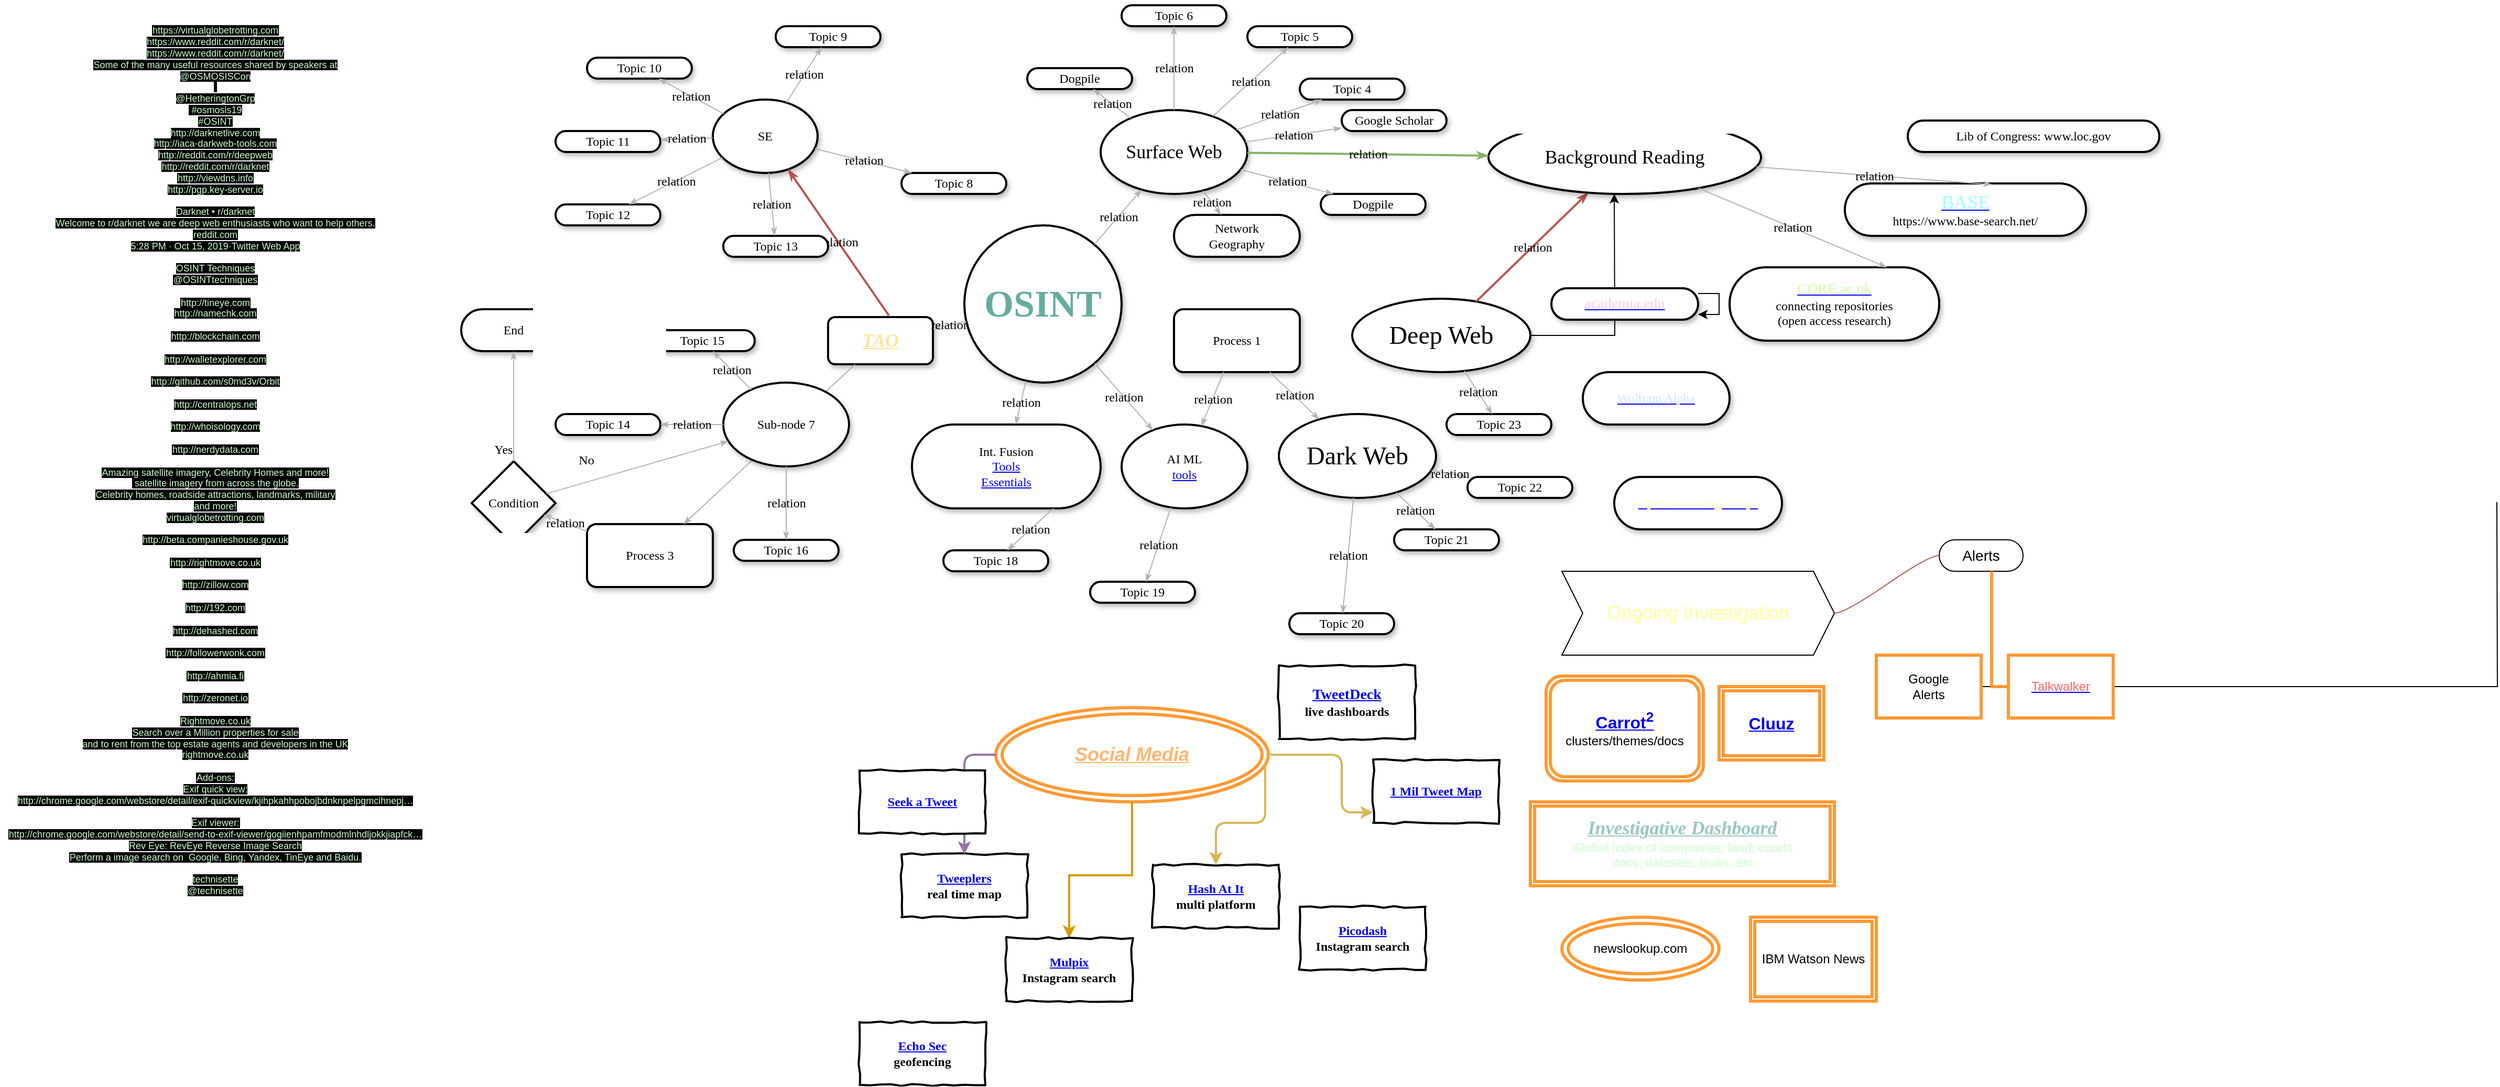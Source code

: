 <mxfile version="12.4.3" type="github" pages="1"><diagram name="Page-1" id="ad52d381-51e7-2e0d-a935-2d0ddd2fd229"><mxGraphModel dx="1915" dy="638" grid="1" gridSize="10" guides="1" tooltips="1" connect="1" arrows="1" fold="1" page="1" pageScale="1" pageWidth="1100" pageHeight="850" background="#ffffff" math="0" shadow="0"><root><mxCell id="0"/><mxCell id="1" parent="0"/><mxCell id="2c924340bb9dbf6c-1" value="&lt;span&gt;Topic 10&lt;/span&gt;" style="whiteSpace=wrap;html=1;rounded=1;shadow=1;comic=0;labelBackgroundColor=none;strokeWidth=2;fontFamily=Verdana;fontSize=12;align=center;arcSize=50;" parent="1" vertex="1"><mxGeometry x="140" y="70" width="100" height="20" as="geometry"/></mxCell><mxCell id="2c924340bb9dbf6c-2" value="SE" style="ellipse;whiteSpace=wrap;html=1;rounded=1;shadow=1;comic=0;labelBackgroundColor=none;strokeWidth=2;fontFamily=Verdana;fontSize=12;align=center;" parent="1" vertex="1"><mxGeometry x="260" y="110" width="100" height="70" as="geometry"/></mxCell><mxCell id="2c924340bb9dbf6c-3" value="&lt;font style=&quot;font-size: 18px&quot;&gt;Surface Web&lt;/font&gt;" style="ellipse;whiteSpace=wrap;html=1;rounded=1;shadow=1;comic=0;labelBackgroundColor=none;strokeWidth=2;fontFamily=Verdana;fontSize=12;align=center;" parent="1" vertex="1"><mxGeometry x="630" y="120" width="140" height="80" as="geometry"/></mxCell><mxCell id="2c924340bb9dbf6c-4" value="&lt;font color=&quot;#67AB9F&quot;&gt;&lt;b&gt;&lt;font style=&quot;font-size: 36px&quot;&gt;OSINT&lt;/font&gt;&lt;/b&gt;&lt;/font&gt;" style="ellipse;whiteSpace=wrap;html=1;rounded=1;shadow=1;comic=0;labelBackgroundColor=none;strokeWidth=2;fontFamily=Verdana;fontSize=12;align=center;" parent="1" vertex="1"><mxGeometry x="500" y="230" width="150" height="150" as="geometry"/></mxCell><mxCell id="2c924340bb9dbf6c-5" value="AI ML&lt;br&gt;&lt;a href=&quot;https://www.goodfirms.co/blog/best-free-open-source-Artificial-Intelligence-software&quot;&gt;tools&lt;/a&gt;" style="ellipse;whiteSpace=wrap;html=1;rounded=1;shadow=1;comic=0;labelBackgroundColor=none;strokeWidth=2;fontFamily=Verdana;fontSize=12;align=center;" parent="1" vertex="1"><mxGeometry x="650" y="420" width="120" height="80" as="geometry"/></mxCell><mxCell id="2c924340bb9dbf6c-6" value="&lt;font style=&quot;font-size: 24px&quot;&gt;Dark Web&lt;/font&gt;" style="ellipse;whiteSpace=wrap;html=1;rounded=1;shadow=1;comic=0;labelBackgroundColor=none;strokeWidth=2;fontFamily=Verdana;fontSize=12;align=center;" parent="1" vertex="1"><mxGeometry x="800" y="410" width="150" height="80" as="geometry"/></mxCell><mxCell id="2c924340bb9dbf6c-8" value="&lt;span&gt;Topic 11&lt;/span&gt;" style="whiteSpace=wrap;html=1;rounded=1;shadow=1;comic=0;labelBackgroundColor=none;strokeWidth=2;fontFamily=Verdana;fontSize=12;align=center;arcSize=50;" parent="1" vertex="1"><mxGeometry x="110" y="140" width="100" height="20" as="geometry"/></mxCell><mxCell id="2c924340bb9dbf6c-9" value="&lt;span&gt;Topic 12&lt;/span&gt;" style="whiteSpace=wrap;html=1;rounded=1;shadow=1;comic=0;labelBackgroundColor=none;strokeWidth=2;fontFamily=Verdana;fontSize=12;align=center;arcSize=50;" parent="1" vertex="1"><mxGeometry x="110" y="210" width="100" height="20" as="geometry"/></mxCell><mxCell id="2c924340bb9dbf6c-10" value="&lt;span&gt;Topic 9&lt;/span&gt;" style="whiteSpace=wrap;html=1;rounded=1;shadow=1;comic=0;labelBackgroundColor=none;strokeWidth=2;fontFamily=Verdana;fontSize=12;align=center;arcSize=50;" parent="1" vertex="1"><mxGeometry x="320" y="40" width="100" height="20" as="geometry"/></mxCell><mxCell id="2c924340bb9dbf6c-11" value="Dogpile" style="whiteSpace=wrap;html=1;rounded=1;shadow=1;comic=0;labelBackgroundColor=none;strokeWidth=2;fontFamily=Verdana;fontSize=12;align=center;arcSize=50;" parent="1" vertex="1"><mxGeometry x="560" y="80" width="100" height="20" as="geometry"/></mxCell><mxCell id="2c924340bb9dbf6c-12" value="&lt;span&gt;Topic 21&lt;/span&gt;" style="whiteSpace=wrap;html=1;rounded=1;shadow=1;comic=0;labelBackgroundColor=none;strokeWidth=2;fontFamily=Verdana;fontSize=12;align=center;arcSize=50;" parent="1" vertex="1"><mxGeometry x="910" y="520" width="100" height="20" as="geometry"/></mxCell><mxCell id="2c924340bb9dbf6c-13" value="&lt;span&gt;Topic 22&lt;/span&gt;" style="whiteSpace=wrap;html=1;rounded=1;shadow=1;comic=0;labelBackgroundColor=none;strokeWidth=2;fontFamily=Verdana;fontSize=12;align=center;arcSize=50;" parent="1" vertex="1"><mxGeometry x="980" y="470" width="100" height="20" as="geometry"/></mxCell><mxCell id="2c924340bb9dbf6c-14" value="&lt;span&gt;Topic 6&lt;/span&gt;" style="whiteSpace=wrap;html=1;rounded=1;shadow=1;comic=0;labelBackgroundColor=none;strokeWidth=2;fontFamily=Verdana;fontSize=12;align=center;arcSize=50;" parent="1" vertex="1"><mxGeometry x="650" y="20" width="100" height="20" as="geometry"/></mxCell><mxCell id="2c924340bb9dbf6c-15" value="&lt;span&gt;Topic 5&lt;/span&gt;" style="whiteSpace=wrap;html=1;rounded=1;shadow=1;comic=0;labelBackgroundColor=none;strokeWidth=2;fontFamily=Verdana;fontSize=12;align=center;arcSize=50;" parent="1" vertex="1"><mxGeometry x="770" y="40" width="100" height="20" as="geometry"/></mxCell><mxCell id="2c924340bb9dbf6c-16" value="&lt;span&gt;Topic 4&lt;/span&gt;" style="whiteSpace=wrap;html=1;rounded=1;shadow=1;comic=0;labelBackgroundColor=none;strokeWidth=2;fontFamily=Verdana;fontSize=12;align=center;arcSize=50;" parent="1" vertex="1"><mxGeometry x="820" y="90" width="100" height="20" as="geometry"/></mxCell><mxCell id="2c924340bb9dbf6c-17" value="Google Scholar" style="whiteSpace=wrap;html=1;rounded=1;shadow=1;comic=0;labelBackgroundColor=none;strokeWidth=2;fontFamily=Verdana;fontSize=12;align=center;arcSize=50;" parent="1" vertex="1"><mxGeometry x="860" y="120" width="100" height="20" as="geometry"/></mxCell><mxCell id="2c924340bb9dbf6c-18" value="Dogpile" style="whiteSpace=wrap;html=1;rounded=1;shadow=1;comic=0;labelBackgroundColor=none;strokeWidth=2;fontFamily=Verdana;fontSize=12;align=center;arcSize=50;" parent="1" vertex="1"><mxGeometry x="840" y="200" width="100" height="20" as="geometry"/></mxCell><mxCell id="2c924340bb9dbf6c-19" value="Network &lt;br&gt;Geography" style="whiteSpace=wrap;html=1;rounded=1;shadow=1;comic=0;labelBackgroundColor=none;strokeWidth=2;fontFamily=Verdana;fontSize=12;align=center;arcSize=50;" parent="1" vertex="1"><mxGeometry x="700" y="220" width="120" height="40" as="geometry"/></mxCell><mxCell id="2c924340bb9dbf6c-22" value="&lt;span&gt;Topic 20&lt;/span&gt;" style="whiteSpace=wrap;html=1;rounded=1;shadow=1;comic=0;labelBackgroundColor=none;strokeWidth=2;fontFamily=Verdana;fontSize=12;align=center;arcSize=50;" parent="1" vertex="1"><mxGeometry x="810" y="600" width="100" height="20" as="geometry"/></mxCell><mxCell id="2c924340bb9dbf6c-23" value="End" style="whiteSpace=wrap;html=1;rounded=1;shadow=1;comic=0;labelBackgroundColor=none;strokeWidth=2;fontFamily=Verdana;fontSize=12;align=center;arcSize=50;" parent="1" vertex="1"><mxGeometry x="20" y="310" width="100" height="40" as="geometry"/></mxCell><mxCell id="2c924340bb9dbf6c-24" value="Condition" style="rhombus;whiteSpace=wrap;html=1;rounded=0;shadow=1;comic=0;labelBackgroundColor=none;strokeWidth=2;fontFamily=Verdana;fontSize=12;align=center;" parent="1" vertex="1"><mxGeometry x="30" y="455" width="80" height="80" as="geometry"/></mxCell><mxCell id="2c924340bb9dbf6c-25" value="&lt;span&gt;Process 3&lt;/span&gt;" style="rounded=1;whiteSpace=wrap;html=1;shadow=1;comic=0;labelBackgroundColor=none;strokeWidth=2;fontFamily=Verdana;fontSize=12;align=center;" parent="1" vertex="1"><mxGeometry x="140" y="515" width="120" height="60" as="geometry"/></mxCell><mxCell id="2c924340bb9dbf6c-26" value="&lt;font color=&quot;#FFE599&quot;&gt;&lt;u&gt;&lt;i&gt;&lt;b&gt;&lt;font style=&quot;font-size: 18px&quot;&gt;TAO&lt;/font&gt;&lt;/b&gt;&lt;/i&gt;&lt;/u&gt;&lt;/font&gt;" style="rounded=1;whiteSpace=wrap;html=1;shadow=1;comic=0;labelBackgroundColor=none;strokeWidth=2;fontFamily=Verdana;fontSize=12;align=center;" parent="1" vertex="1"><mxGeometry x="370" y="317.5" width="100" height="45" as="geometry"/></mxCell><mxCell id="2c924340bb9dbf6c-27" value="relation" style="edgeStyle=none;rounded=1;html=1;labelBackgroundColor=none;startArrow=none;startFill=0;startSize=5;endArrow=classicThin;endFill=1;endSize=5;jettySize=auto;orthogonalLoop=1;strokeColor=#B3B3B3;strokeWidth=1;fontFamily=Verdana;fontSize=12" parent="1" source="2c924340bb9dbf6c-2" target="2c924340bb9dbf6c-10" edge="1"><mxGeometry relative="1" as="geometry"/></mxCell><mxCell id="2c924340bb9dbf6c-28" value="relation" style="edgeStyle=none;rounded=1;html=1;labelBackgroundColor=none;startArrow=none;startFill=0;startSize=5;endArrow=classicThin;endFill=1;endSize=5;jettySize=auto;orthogonalLoop=1;strokeColor=#B3B3B3;strokeWidth=1;fontFamily=Verdana;fontSize=12" parent="1" source="2c924340bb9dbf6c-2" target="2c924340bb9dbf6c-1" edge="1"><mxGeometry relative="1" as="geometry"/></mxCell><mxCell id="2c924340bb9dbf6c-29" value="relation" style="edgeStyle=none;rounded=1;html=1;labelBackgroundColor=none;startArrow=none;startFill=0;startSize=5;endArrow=classicThin;endFill=1;endSize=5;jettySize=auto;orthogonalLoop=1;strokeColor=#B3B3B3;strokeWidth=1;fontFamily=Verdana;fontSize=12" parent="1" source="2c924340bb9dbf6c-2" target="2c924340bb9dbf6c-8" edge="1"><mxGeometry relative="1" as="geometry"/></mxCell><mxCell id="2c924340bb9dbf6c-30" value="relation" style="edgeStyle=none;rounded=1;html=1;labelBackgroundColor=none;startArrow=none;startFill=0;startSize=5;endArrow=classicThin;endFill=1;endSize=5;jettySize=auto;orthogonalLoop=1;strokeColor=#B3B3B3;strokeWidth=1;fontFamily=Verdana;fontSize=12" parent="1" source="2c924340bb9dbf6c-2" target="2c924340bb9dbf6c-9" edge="1"><mxGeometry relative="1" as="geometry"/></mxCell><mxCell id="2c924340bb9dbf6c-31" value="relation" style="edgeStyle=none;rounded=1;html=1;labelBackgroundColor=none;startArrow=none;startFill=0;startSize=5;endArrow=classicThin;endFill=1;endSize=5;jettySize=auto;orthogonalLoop=1;strokeColor=#b85450;strokeWidth=2;fontFamily=Verdana;fontSize=12;exitX=0.58;exitY=-0.033;exitDx=0;exitDy=0;exitPerimeter=0;fillColor=#f8cecc;" parent="1" source="2c924340bb9dbf6c-26" target="2c924340bb9dbf6c-2" edge="1"><mxGeometry relative="1" as="geometry"/></mxCell><mxCell id="2c924340bb9dbf6c-32" value="relation" style="edgeStyle=none;rounded=1;html=1;labelBackgroundColor=none;startArrow=none;startFill=0;startSize=5;endArrow=classicThin;endFill=1;endSize=5;jettySize=auto;orthogonalLoop=1;strokeColor=#B3B3B3;strokeWidth=1;fontFamily=Verdana;fontSize=12" parent="1" source="2c924340bb9dbf6c-4" target="2c924340bb9dbf6c-3" edge="1"><mxGeometry relative="1" as="geometry"/></mxCell><mxCell id="2c924340bb9dbf6c-33" value="relation" style="edgeStyle=none;rounded=1;html=1;labelBackgroundColor=none;startArrow=none;startFill=0;startSize=5;endArrow=classicThin;endFill=1;endSize=5;jettySize=auto;orthogonalLoop=1;strokeColor=#B3B3B3;strokeWidth=1;fontFamily=Verdana;fontSize=12" parent="1" source="2c924340bb9dbf6c-4" target="2c924340bb9dbf6c-5" edge="1"><mxGeometry relative="1" as="geometry"/></mxCell><mxCell id="2c924340bb9dbf6c-37" value="relation" style="edgeStyle=none;rounded=1;html=1;labelBackgroundColor=none;startArrow=none;startFill=0;startSize=5;endArrow=classicThin;endFill=1;endSize=5;jettySize=auto;orthogonalLoop=1;strokeColor=#B3B3B3;strokeWidth=1;fontFamily=Verdana;fontSize=12" parent="1" source="2c924340bb9dbf6c-6" target="2c924340bb9dbf6c-13" edge="1"><mxGeometry relative="1" as="geometry"/></mxCell><mxCell id="2c924340bb9dbf6c-38" value="relation" style="edgeStyle=none;rounded=1;html=1;labelBackgroundColor=none;startArrow=none;startFill=0;startSize=5;endArrow=classicThin;endFill=1;endSize=5;jettySize=auto;orthogonalLoop=1;strokeColor=#B3B3B3;strokeWidth=1;fontFamily=Verdana;fontSize=12" parent="1" source="2c924340bb9dbf6c-6" target="2c924340bb9dbf6c-12" edge="1"><mxGeometry relative="1" as="geometry"/></mxCell><mxCell id="2c924340bb9dbf6c-39" value="relation" style="edgeStyle=none;rounded=1;html=1;labelBackgroundColor=none;startArrow=none;startFill=0;startSize=5;endArrow=classicThin;endFill=1;endSize=5;jettySize=auto;orthogonalLoop=1;strokeColor=#B3B3B3;strokeWidth=1;fontFamily=Verdana;fontSize=12" parent="1" source="2c924340bb9dbf6c-6" target="2c924340bb9dbf6c-22" edge="1"><mxGeometry relative="1" as="geometry"/></mxCell><mxCell id="2c924340bb9dbf6c-40" value="relation" style="edgeStyle=none;rounded=1;html=1;labelBackgroundColor=none;startArrow=none;startFill=0;startSize=5;endArrow=classicThin;endFill=1;endSize=5;jettySize=auto;orthogonalLoop=1;strokeColor=#B3B3B3;strokeWidth=1;fontFamily=Verdana;fontSize=12" parent="1" source="2c924340bb9dbf6c-3" target="2c924340bb9dbf6c-19" edge="1"><mxGeometry relative="1" as="geometry"/></mxCell><mxCell id="2c924340bb9dbf6c-41" value="relation" style="edgeStyle=none;rounded=1;html=1;labelBackgroundColor=none;startArrow=none;startFill=0;startSize=5;endArrow=classicThin;endFill=1;endSize=5;jettySize=auto;orthogonalLoop=1;strokeColor=#B3B3B3;strokeWidth=1;fontFamily=Verdana;fontSize=12" parent="1" source="2c924340bb9dbf6c-3" target="2c924340bb9dbf6c-18" edge="1"><mxGeometry relative="1" as="geometry"/></mxCell><mxCell id="2c924340bb9dbf6c-42" value="relation" style="edgeStyle=none;rounded=1;html=1;labelBackgroundColor=none;startArrow=none;startFill=0;startSize=5;endArrow=classicThin;endFill=1;endSize=5;jettySize=auto;orthogonalLoop=1;strokeColor=#B3B3B3;strokeWidth=1;fontFamily=Verdana;fontSize=12" parent="1" source="2c924340bb9dbf6c-3" target="2c924340bb9dbf6c-17" edge="1"><mxGeometry relative="1" as="geometry"/></mxCell><mxCell id="2c924340bb9dbf6c-43" value="relation" style="edgeStyle=none;rounded=1;html=1;labelBackgroundColor=none;startArrow=none;startFill=0;startSize=5;endArrow=classicThin;endFill=1;endSize=5;jettySize=auto;orthogonalLoop=1;strokeColor=#B3B3B3;strokeWidth=1;fontFamily=Verdana;fontSize=12" parent="1" source="2c924340bb9dbf6c-3" target="2c924340bb9dbf6c-16" edge="1"><mxGeometry relative="1" as="geometry"/></mxCell><mxCell id="2c924340bb9dbf6c-44" value="relation" style="edgeStyle=none;rounded=1;html=1;labelBackgroundColor=none;startArrow=none;startFill=0;startSize=5;endArrow=classicThin;endFill=1;endSize=5;jettySize=auto;orthogonalLoop=1;strokeColor=#B3B3B3;strokeWidth=1;fontFamily=Verdana;fontSize=12" parent="1" source="2c924340bb9dbf6c-3" target="2c924340bb9dbf6c-15" edge="1"><mxGeometry relative="1" as="geometry"/></mxCell><mxCell id="2c924340bb9dbf6c-45" value="relation" style="edgeStyle=none;rounded=1;html=1;labelBackgroundColor=none;startArrow=none;startFill=0;startSize=5;endArrow=classicThin;endFill=1;endSize=5;jettySize=auto;orthogonalLoop=1;strokeColor=#B3B3B3;strokeWidth=1;fontFamily=Verdana;fontSize=12" parent="1" source="2c924340bb9dbf6c-3" target="2c924340bb9dbf6c-14" edge="1"><mxGeometry relative="1" as="geometry"/></mxCell><mxCell id="2c924340bb9dbf6c-46" value="relation" style="edgeStyle=none;rounded=1;html=1;labelBackgroundColor=none;startArrow=none;startFill=0;startSize=5;endArrow=classicThin;endFill=1;endSize=5;jettySize=auto;orthogonalLoop=1;strokeColor=#B3B3B3;strokeWidth=1;fontFamily=Verdana;fontSize=12" parent="1" source="2c924340bb9dbf6c-3" target="2c924340bb9dbf6c-11" edge="1"><mxGeometry relative="1" as="geometry"/></mxCell><mxCell id="2c924340bb9dbf6c-47" value="relation" style="edgeStyle=none;rounded=1;html=1;labelBackgroundColor=none;startArrow=none;startFill=0;startSize=5;endArrow=classicThin;endFill=1;endSize=5;jettySize=auto;orthogonalLoop=1;strokeColor=#B3B3B3;strokeWidth=1;fontFamily=Verdana;fontSize=12" parent="1" source="2c924340bb9dbf6c-4" target="2c924340bb9dbf6c-26" edge="1"><mxGeometry relative="1" as="geometry"/></mxCell><mxCell id="2c924340bb9dbf6c-48" value="relation" style="edgeStyle=none;rounded=1;html=1;labelBackgroundColor=none;startArrow=none;startFill=0;startSize=5;endArrow=classicThin;endFill=1;endSize=5;jettySize=auto;orthogonalLoop=1;strokeColor=#B3B3B3;strokeWidth=1;fontFamily=Verdana;fontSize=12" parent="1" source="2c924340bb9dbf6c-26" target="2c924340bb9dbf6c-25" edge="1"><mxGeometry relative="1" as="geometry"/></mxCell><mxCell id="2c924340bb9dbf6c-49" value="relation" style="edgeStyle=none;rounded=1;html=1;labelBackgroundColor=none;startArrow=none;startFill=0;startSize=5;endArrow=classicThin;endFill=1;endSize=5;jettySize=auto;orthogonalLoop=1;strokeColor=#B3B3B3;strokeWidth=1;fontFamily=Verdana;fontSize=12" parent="1" source="2c924340bb9dbf6c-25" target="2c924340bb9dbf6c-24" edge="1"><mxGeometry relative="1" as="geometry"/></mxCell><mxCell id="2c924340bb9dbf6c-50" value="Yes" style="edgeStyle=none;rounded=1;html=1;labelBackgroundColor=none;startArrow=none;startFill=0;startSize=5;endArrow=classicThin;endFill=1;endSize=5;jettySize=auto;orthogonalLoop=1;strokeColor=#B3B3B3;strokeWidth=1;fontFamily=Verdana;fontSize=12" parent="1" source="2c924340bb9dbf6c-24" target="2c924340bb9dbf6c-23" edge="1"><mxGeometry x="-0.793" y="10" relative="1" as="geometry"><mxPoint as="offset"/></mxGeometry></mxCell><mxCell id="2c924340bb9dbf6c-51" value="Process 1" style="rounded=1;whiteSpace=wrap;html=1;shadow=1;comic=0;labelBackgroundColor=none;strokeWidth=2;fontFamily=Verdana;fontSize=12;align=center;" parent="1" vertex="1"><mxGeometry x="700" y="310" width="120" height="60" as="geometry"/></mxCell><mxCell id="ApSrH3iOMm_muDC8mJHc-10" value="" style="edgeStyle=orthogonalEdgeStyle;rounded=0;orthogonalLoop=1;jettySize=auto;html=1;" parent="1" source="2c924340bb9dbf6c-52" edge="1"><mxGeometry relative="1" as="geometry"><mxPoint x="1120" y="200" as="targetPoint"/></mxGeometry></mxCell><mxCell id="2c924340bb9dbf6c-52" value="&lt;font style=&quot;font-size: 24px&quot;&gt;Deep Web&lt;/font&gt;" style="ellipse;whiteSpace=wrap;html=1;rounded=1;shadow=1;comic=0;labelBackgroundColor=none;strokeWidth=2;fontFamily=Verdana;fontSize=12;align=center;" parent="1" vertex="1"><mxGeometry x="870" y="300" width="170" height="70" as="geometry"/></mxCell><mxCell id="2c924340bb9dbf6c-53" value="&lt;font style=&quot;font-size: 14px&quot;&gt;&lt;a href=&quot;https://www.academia.edu/&quot;&gt;&lt;font color=&quot;#FFCCE6&quot;&gt;academia.edu&lt;/font&gt;&lt;/a&gt;&lt;/font&gt;" style="whiteSpace=wrap;html=1;rounded=1;shadow=1;comic=0;labelBackgroundColor=none;strokeWidth=2;fontFamily=Verdana;fontSize=12;align=center;arcSize=50;" parent="1" vertex="1"><mxGeometry x="1060" y="290" width="140" height="30" as="geometry"/></mxCell><mxCell id="2c924340bb9dbf6c-54" value="&lt;span&gt;Topic 23&lt;/span&gt;" style="whiteSpace=wrap;html=1;rounded=1;shadow=1;comic=0;labelBackgroundColor=none;strokeWidth=2;fontFamily=Verdana;fontSize=12;align=center;arcSize=50;" parent="1" vertex="1"><mxGeometry x="960" y="410" width="100" height="20" as="geometry"/></mxCell><mxCell id="2c924340bb9dbf6c-55" value="&lt;span&gt;Topic 8&lt;/span&gt;" style="whiteSpace=wrap;html=1;rounded=1;shadow=1;comic=0;labelBackgroundColor=none;strokeWidth=2;fontFamily=Verdana;fontSize=12;align=center;arcSize=50;" parent="1" vertex="1"><mxGeometry x="440" y="180" width="100" height="20" as="geometry"/></mxCell><mxCell id="2c924340bb9dbf6c-56" value="&lt;span&gt;Topic 13&lt;/span&gt;" style="whiteSpace=wrap;html=1;rounded=1;shadow=1;comic=0;labelBackgroundColor=none;strokeWidth=2;fontFamily=Verdana;fontSize=12;align=center;arcSize=50;" parent="1" vertex="1"><mxGeometry x="270" y="240" width="100" height="20" as="geometry"/></mxCell><mxCell id="2c924340bb9dbf6c-58" value="&lt;span&gt;Topic 19&lt;/span&gt;" style="whiteSpace=wrap;html=1;rounded=1;shadow=1;comic=0;labelBackgroundColor=none;strokeWidth=2;fontFamily=Verdana;fontSize=12;align=center;arcSize=50;" parent="1" vertex="1"><mxGeometry x="620" y="570" width="100" height="20" as="geometry"/></mxCell><mxCell id="2c924340bb9dbf6c-59" value="&lt;span&gt;Topic 18&lt;/span&gt;" style="whiteSpace=wrap;html=1;rounded=1;shadow=1;comic=0;labelBackgroundColor=none;strokeWidth=2;fontFamily=Verdana;fontSize=12;align=center;arcSize=50;" parent="1" vertex="1"><mxGeometry x="480" y="540" width="100" height="20" as="geometry"/></mxCell><mxCell id="2c924340bb9dbf6c-60" value="Int. Fusion&lt;br&gt;&lt;div&gt;&lt;a href=&quot;https://www.intelligencefusion.co.uk/blog/the-best-open-source-intelligence-osint-tools-and-techniques&quot;&gt;Tools&lt;/a&gt;&lt;/div&gt;&lt;div&gt;&lt;a href=&quot;https://www.fusionforensics.com/open-source-intelligence-essentials&quot;&gt;Essentials&lt;/a&gt;&lt;br&gt;&lt;/div&gt;" style="whiteSpace=wrap;html=1;rounded=1;shadow=1;comic=0;labelBackgroundColor=none;strokeWidth=2;fontFamily=Verdana;fontSize=12;align=center;arcSize=50;" parent="1" vertex="1"><mxGeometry x="450" y="420" width="180" height="80" as="geometry"/></mxCell><mxCell id="2c924340bb9dbf6c-61" value="relation" style="edgeStyle=none;rounded=1;html=1;labelBackgroundColor=none;startArrow=none;startFill=0;startSize=5;endArrow=classicThin;endFill=1;endSize=5;jettySize=auto;orthogonalLoop=1;strokeColor=#B3B3B3;strokeWidth=1;fontFamily=Verdana;fontSize=12" parent="1" source="2c924340bb9dbf6c-2" target="2c924340bb9dbf6c-55" edge="1"><mxGeometry relative="1" as="geometry"/></mxCell><mxCell id="2c924340bb9dbf6c-62" value="relation" style="edgeStyle=none;rounded=1;html=1;labelBackgroundColor=none;startArrow=none;startFill=0;startSize=5;endArrow=classicThin;endFill=1;endSize=5;jettySize=auto;orthogonalLoop=1;strokeColor=#B3B3B3;strokeWidth=1;fontFamily=Verdana;fontSize=12" parent="1" source="2c924340bb9dbf6c-2" target="2c924340bb9dbf6c-56" edge="1"><mxGeometry relative="1" as="geometry"/></mxCell><mxCell id="2c924340bb9dbf6c-63" value="relation" style="edgeStyle=none;rounded=1;html=1;labelBackgroundColor=none;startArrow=none;startFill=0;startSize=5;endArrow=classicThin;endFill=1;endSize=5;jettySize=auto;orthogonalLoop=1;strokeColor=#b85450;strokeWidth=2;fontFamily=Verdana;fontSize=12;fillColor=#f8cecc;" parent="1" source="2c924340bb9dbf6c-52" target="ApSrH3iOMm_muDC8mJHc-12" edge="1"><mxGeometry relative="1" as="geometry"/></mxCell><mxCell id="2c924340bb9dbf6c-64" value="relation" style="edgeStyle=none;rounded=1;html=1;labelBackgroundColor=none;startArrow=none;startFill=0;startSize=5;endArrow=classicThin;endFill=1;endSize=5;jettySize=auto;orthogonalLoop=1;strokeColor=#B3B3B3;strokeWidth=1;fontFamily=Verdana;fontSize=12" parent="1" source="2c924340bb9dbf6c-52" target="2c924340bb9dbf6c-54" edge="1"><mxGeometry relative="1" as="geometry"/></mxCell><mxCell id="2c924340bb9dbf6c-65" value="relation" style="edgeStyle=none;rounded=1;html=1;labelBackgroundColor=none;startArrow=none;startFill=0;startSize=5;endArrow=classicThin;endFill=1;endSize=5;jettySize=auto;orthogonalLoop=1;strokeColor=#B3B3B3;strokeWidth=1;fontFamily=Verdana;fontSize=12;" parent="1" source="2c924340bb9dbf6c-51" target="2c924340bb9dbf6c-6" edge="1"><mxGeometry relative="1" as="geometry"><mxPoint x="850" y="400" as="targetPoint"/></mxGeometry></mxCell><mxCell id="2c924340bb9dbf6c-66" value="relation" style="edgeStyle=none;rounded=1;html=1;labelBackgroundColor=none;startArrow=none;startFill=0;startSize=5;endArrow=classicThin;endFill=1;endSize=5;jettySize=auto;orthogonalLoop=1;strokeColor=#B3B3B3;strokeWidth=1;fontFamily=Verdana;fontSize=12" parent="1" source="2c924340bb9dbf6c-51" target="2c924340bb9dbf6c-5" edge="1"><mxGeometry relative="1" as="geometry"/></mxCell><mxCell id="2c924340bb9dbf6c-67" value="&lt;span&gt;Sub-node 7&lt;/span&gt;" style="ellipse;whiteSpace=wrap;html=1;rounded=1;shadow=1;comic=0;labelBackgroundColor=none;strokeWidth=2;fontFamily=Verdana;fontSize=12;align=center;" parent="1" vertex="1"><mxGeometry x="270" y="380" width="120" height="80" as="geometry"/></mxCell><mxCell id="2c924340bb9dbf6c-68" value="&lt;span&gt;Topic 16&lt;/span&gt;" style="whiteSpace=wrap;html=1;rounded=1;shadow=1;comic=0;labelBackgroundColor=none;strokeWidth=2;fontFamily=Verdana;fontSize=12;align=center;arcSize=50;" parent="1" vertex="1"><mxGeometry x="280" y="530" width="100" height="20" as="geometry"/></mxCell><mxCell id="2c924340bb9dbf6c-69" value="&lt;span&gt;Topic 15&lt;/span&gt;" style="whiteSpace=wrap;html=1;rounded=1;shadow=1;comic=0;labelBackgroundColor=none;strokeWidth=2;fontFamily=Verdana;fontSize=12;align=center;arcSize=50;" parent="1" vertex="1"><mxGeometry x="200" y="330" width="100" height="20" as="geometry"/></mxCell><mxCell id="2c924340bb9dbf6c-70" value="&lt;span&gt;Topic 14&lt;/span&gt;" style="whiteSpace=wrap;html=1;rounded=1;shadow=1;comic=0;labelBackgroundColor=none;strokeWidth=2;fontFamily=Verdana;fontSize=12;align=center;arcSize=50;" parent="1" vertex="1"><mxGeometry x="110" y="410" width="100" height="20" as="geometry"/></mxCell><mxCell id="2c924340bb9dbf6c-72" value="relation" style="edgeStyle=none;rounded=1;html=1;labelBackgroundColor=none;startArrow=none;startFill=0;startSize=5;endArrow=classicThin;endFill=1;endSize=5;jettySize=auto;orthogonalLoop=1;strokeColor=#B3B3B3;strokeWidth=1;fontFamily=Verdana;fontSize=12" parent="1" source="2c924340bb9dbf6c-67" target="2c924340bb9dbf6c-70" edge="1"><mxGeometry relative="1" as="geometry"/></mxCell><mxCell id="2c924340bb9dbf6c-73" value="relation" style="edgeStyle=none;rounded=1;html=1;labelBackgroundColor=none;startArrow=none;startFill=0;startSize=5;endArrow=classicThin;endFill=1;endSize=5;jettySize=auto;orthogonalLoop=1;strokeColor=#B3B3B3;strokeWidth=1;fontFamily=Verdana;fontSize=12" parent="1" source="2c924340bb9dbf6c-67" target="2c924340bb9dbf6c-69" edge="1"><mxGeometry relative="1" as="geometry"/></mxCell><mxCell id="2c924340bb9dbf6c-74" value="relation" style="edgeStyle=none;rounded=1;html=1;labelBackgroundColor=none;startArrow=none;startFill=0;startSize=5;endArrow=classicThin;endFill=1;endSize=5;jettySize=auto;orthogonalLoop=1;strokeColor=#B3B3B3;strokeWidth=1;fontFamily=Verdana;fontSize=12" parent="1" source="2c924340bb9dbf6c-67" target="2c924340bb9dbf6c-68" edge="1"><mxGeometry relative="1" as="geometry"/></mxCell><mxCell id="2c924340bb9dbf6c-75" value="No" style="edgeStyle=none;rounded=1;html=1;labelBackgroundColor=none;startArrow=none;startFill=0;startSize=5;endArrow=classicThin;endFill=1;endSize=5;jettySize=auto;orthogonalLoop=1;strokeColor=#B3B3B3;strokeWidth=1;fontFamily=Verdana;fontSize=12" parent="1" source="2c924340bb9dbf6c-24" target="2c924340bb9dbf6c-67" edge="1"><mxGeometry x="-0.504" y="20" relative="1" as="geometry"><mxPoint as="offset"/></mxGeometry></mxCell><mxCell id="2c924340bb9dbf6c-76" value="relation" style="edgeStyle=none;rounded=1;html=1;labelBackgroundColor=none;startArrow=none;startFill=0;startSize=5;endArrow=classicThin;endFill=1;endSize=5;jettySize=auto;orthogonalLoop=1;strokeColor=#B3B3B3;strokeWidth=1;fontFamily=Verdana;fontSize=12" parent="1" source="2c924340bb9dbf6c-4" target="2c924340bb9dbf6c-60" edge="1"><mxGeometry relative="1" as="geometry"/></mxCell><mxCell id="2c924340bb9dbf6c-77" value="relation" style="edgeStyle=none;rounded=1;html=1;labelBackgroundColor=none;startArrow=none;startFill=0;startSize=5;endArrow=classicThin;endFill=1;endSize=5;jettySize=auto;orthogonalLoop=1;strokeColor=#B3B3B3;strokeWidth=1;fontFamily=Verdana;fontSize=12" parent="1" source="2c924340bb9dbf6c-5" target="2c924340bb9dbf6c-58" edge="1"><mxGeometry relative="1" as="geometry"/></mxCell><mxCell id="2c924340bb9dbf6c-78" value="relation" style="edgeStyle=none;rounded=1;html=1;labelBackgroundColor=none;startArrow=none;startFill=0;startSize=5;endArrow=classicThin;endFill=1;endSize=5;jettySize=auto;orthogonalLoop=1;strokeColor=#B3B3B3;strokeWidth=1;fontFamily=Verdana;fontSize=12;exitX=0.75;exitY=1;exitDx=0;exitDy=0;" parent="1" source="2c924340bb9dbf6c-60" target="2c924340bb9dbf6c-59" edge="1"><mxGeometry relative="1" as="geometry"/></mxCell><mxCell id="ApSrH3iOMm_muDC8mJHc-4" value="&lt;div&gt;&lt;font style=&quot;font-size: 14px&quot;&gt;&lt;a href=&quot;https://CORE.ac.uk/&quot;&gt;&lt;font color=&quot;#CCFF99&quot;&gt;CORE.ac.uk&lt;/font&gt;&lt;/a&gt;&lt;/font&gt;&lt;br&gt;connecting repositories&lt;br&gt;(open access research)&lt;br&gt;&lt;/div&gt;" style="whiteSpace=wrap;html=1;rounded=1;shadow=1;comic=0;labelBackgroundColor=none;strokeWidth=2;fontFamily=Verdana;fontSize=12;align=center;arcSize=50;" parent="1" vertex="1"><mxGeometry x="1230" y="270" width="200" height="70" as="geometry"/></mxCell><mxCell id="ApSrH3iOMm_muDC8mJHc-5" value="Lib of Congress: www.loc.gov" style="whiteSpace=wrap;html=1;rounded=1;shadow=1;comic=0;labelBackgroundColor=none;strokeWidth=2;fontFamily=Verdana;fontSize=12;align=center;arcSize=50;" parent="1" vertex="1"><mxGeometry x="1400" y="130" width="240" height="30" as="geometry"/></mxCell><mxCell id="ApSrH3iOMm_muDC8mJHc-6" value="&lt;a href=&quot;https://openknowledgemaps.org&quot;&gt;&lt;font color=&quot;#FFFFCC&quot;&gt;Open Knowledge Maps&lt;/font&gt;&lt;/a&gt;" style="whiteSpace=wrap;html=1;rounded=1;shadow=1;comic=0;labelBackgroundColor=none;strokeWidth=2;fontFamily=Verdana;fontSize=12;align=center;arcSize=50;" parent="1" vertex="1"><mxGeometry x="1120" y="470" width="160" height="50" as="geometry"/></mxCell><mxCell id="ApSrH3iOMm_muDC8mJHc-7" value="&lt;a href=&quot;https://wolftramalpha.com&quot;&gt;&lt;font color=&quot;#CCE5FF&quot;&gt;Wolfram Alpha&lt;/font&gt;&lt;/a&gt;" style="whiteSpace=wrap;html=1;rounded=1;shadow=1;comic=0;labelBackgroundColor=none;strokeWidth=2;fontFamily=Verdana;fontSize=12;align=center;arcSize=50;" parent="1" vertex="1"><mxGeometry x="1090" y="370" width="140" height="50" as="geometry"/></mxCell><mxCell id="ApSrH3iOMm_muDC8mJHc-8" value="&lt;div&gt;&lt;font style=&quot;font-size: 18px&quot;&gt;&lt;a href=&quot;https://www.base-search.net/&quot;&gt;&lt;font color=&quot;#99FFFF&quot;&gt;BASE&lt;/font&gt;&lt;/a&gt;&lt;/font&gt;&lt;/div&gt;&lt;div&gt;https://www.base-search.net/&lt;br&gt;&lt;/div&gt;" style="whiteSpace=wrap;html=1;rounded=1;shadow=1;comic=0;labelBackgroundColor=none;strokeWidth=2;fontFamily=Verdana;fontSize=12;align=center;arcSize=50;" parent="1" vertex="1"><mxGeometry x="1340" y="190" width="230" height="50" as="geometry"/></mxCell><mxCell id="ApSrH3iOMm_muDC8mJHc-11" style="edgeStyle=orthogonalEdgeStyle;rounded=0;orthogonalLoop=1;jettySize=auto;html=1;" parent="1" source="2c924340bb9dbf6c-53" target="2c924340bb9dbf6c-53" edge="1"><mxGeometry relative="1" as="geometry"/></mxCell><mxCell id="ApSrH3iOMm_muDC8mJHc-12" value="&lt;font style=&quot;font-size: 18px&quot;&gt;Background Reading&lt;/font&gt;" style="ellipse;whiteSpace=wrap;html=1;rounded=1;shadow=1;comic=0;labelBackgroundColor=none;strokeWidth=2;fontFamily=Verdana;fontSize=12;align=center;" parent="1" vertex="1"><mxGeometry x="1000" y="130" width="260" height="70" as="geometry"/></mxCell><mxCell id="ApSrH3iOMm_muDC8mJHc-16" value="relation" style="edgeStyle=none;rounded=1;html=1;labelBackgroundColor=none;startArrow=none;startFill=0;startSize=5;endArrow=classicThin;endFill=1;endSize=5;jettySize=auto;orthogonalLoop=1;strokeColor=#B3B3B3;strokeWidth=1;fontFamily=Verdana;fontSize=12;entryX=0.609;entryY=0.02;entryDx=0;entryDy=0;entryPerimeter=0;" parent="1" source="ApSrH3iOMm_muDC8mJHc-12" target="ApSrH3iOMm_muDC8mJHc-8" edge="1"><mxGeometry relative="1" as="geometry"><mxPoint x="985.631" y="503.453" as="sourcePoint"/><mxPoint x="1020" y="510.323" as="targetPoint"/></mxGeometry></mxCell><mxCell id="ApSrH3iOMm_muDC8mJHc-21" value="relation" style="edgeStyle=none;rounded=1;html=1;labelBackgroundColor=none;startArrow=none;startFill=0;startSize=5;endArrow=classicThin;endFill=1;endSize=5;jettySize=auto;orthogonalLoop=1;strokeColor=#B3B3B3;strokeWidth=1;fontFamily=Verdana;fontSize=12;entryX=0.75;entryY=0;entryDx=0;entryDy=0;" parent="1" source="ApSrH3iOMm_muDC8mJHc-12" target="ApSrH3iOMm_muDC8mJHc-4" edge="1"><mxGeometry relative="1" as="geometry"><mxPoint x="1358.239" y="208.93" as="sourcePoint"/><mxPoint x="1470.07" y="241" as="targetPoint"/></mxGeometry></mxCell><mxCell id="ApSrH3iOMm_muDC8mJHc-22" value="relation" style="edgeStyle=none;rounded=1;html=1;labelBackgroundColor=none;startArrow=none;startFill=0;startSize=5;endArrow=classicThin;endFill=1;endSize=5;jettySize=auto;orthogonalLoop=1;strokeColor=#82b366;strokeWidth=2;fontFamily=Verdana;fontSize=12;fillColor=#d5e8d4;" parent="1" source="2c924340bb9dbf6c-3" target="ApSrH3iOMm_muDC8mJHc-12" edge="1"><mxGeometry relative="1" as="geometry"><mxPoint x="780" y="158" as="sourcePoint"/><mxPoint x="863" y="210" as="targetPoint"/></mxGeometry></mxCell><mxCell id="ApSrH3iOMm_muDC8mJHc-24" value="&lt;font style=&quot;font-size: 18px&quot; color=&quot;#FFFF99&quot;&gt;Ongoing Investigation&lt;br&gt;&lt;/font&gt;" style="shape=step;perimeter=stepPerimeter;whiteSpace=wrap;html=1;fixedSize=1;" parent="1" vertex="1"><mxGeometry x="1070" y="560" width="260" height="80" as="geometry"/></mxCell><mxCell id="ApSrH3iOMm_muDC8mJHc-26" value="&lt;font style=&quot;font-size: 14px&quot;&gt;Alerts&lt;/font&gt;" style="whiteSpace=wrap;html=1;rounded=1;arcSize=50;align=center;verticalAlign=middle;container=1;recursiveResize=0;strokeWidth=1;autosize=1;spacing=4;treeFolding=1;treeMoving=1;" parent="1" vertex="1"><mxGeometry x="1430" y="530" width="80" height="30" as="geometry"/></mxCell><mxCell id="ApSrH3iOMm_muDC8mJHc-27" value="" style="edgeStyle=entityRelationEdgeStyle;startArrow=none;endArrow=none;segment=10;curved=1;fillColor=#f8cecc;strokeColor=#b85450;" parent="1" source="ApSrH3iOMm_muDC8mJHc-24" target="ApSrH3iOMm_muDC8mJHc-26" edge="1"><mxGeometry relative="1" as="geometry"><mxPoint x="1300" y="570" as="sourcePoint"/></mxGeometry></mxCell><mxCell id="ApSrH3iOMm_muDC8mJHc-32" value="" style="edgeStyle=orthogonalEdgeStyle;startArrow=none;endArrow=none;rounded=0;targetPortConstraint=eastwest;sourcePortConstraint=northsouth;" parent="1" target="ApSrH3iOMm_muDC8mJHc-34" edge="1"><mxGeometry relative="1" as="geometry"><mxPoint x="1962" y="494" as="sourcePoint"/></mxGeometry></mxCell><mxCell id="ApSrH3iOMm_muDC8mJHc-33" value="" style="edgeStyle=orthogonalEdgeStyle;startArrow=none;endArrow=none;rounded=0;targetPortConstraint=eastwest;sourcePortConstraint=northsouth;strokeWidth=3;strokeColor=#FF9933;" parent="1" source="ApSrH3iOMm_muDC8mJHc-26" target="ApSrH3iOMm_muDC8mJHc-35" edge="1"><mxGeometry relative="1" as="geometry"><mxPoint x="1486" y="600" as="sourcePoint"/><Array as="points"><mxPoint x="1480" y="670"/></Array></mxGeometry></mxCell><mxCell id="ApSrH3iOMm_muDC8mJHc-34" value="Google &lt;br&gt;Alerts" style="whiteSpace=wrap;html=1;align=center;verticalAlign=middle;container=1;recursiveResize=0;treeFolding=1;treeMoving=1;strokeWidth=3;strokeColor=#FF9933;" parent="1" vertex="1"><mxGeometry x="1370" y="640" width="100" height="60" as="geometry"/></mxCell><mxCell id="ApSrH3iOMm_muDC8mJHc-35" value="&lt;a href=&quot;https://www.talkwalker.com/alerts&quot;&gt;&lt;font color=&quot;#FF6666&quot;&gt;Talkwalker&lt;/font&gt;&lt;/a&gt;" style="whiteSpace=wrap;html=1;align=center;verticalAlign=middle;container=1;recursiveResize=0;treeFolding=1;treeMoving=1;strokeWidth=3;strokeColor=#FF9933;" parent="1" vertex="1"><mxGeometry x="1496" y="640" width="100" height="60" as="geometry"/></mxCell><mxCell id="ApSrH3iOMm_muDC8mJHc-39" value="&lt;font color=&quot;#FFB570&quot;&gt;&lt;u&gt;&lt;i&gt;&lt;b&gt;&lt;font style=&quot;font-size: 18px&quot;&gt;Social Media&lt;/font&gt;&lt;/b&gt;&lt;/i&gt;&lt;/u&gt;&lt;br&gt;&lt;/font&gt;" style="ellipse;shape=doubleEllipse;whiteSpace=wrap;html=1;strokeColor=#FF9933;strokeWidth=3;" parent="1" vertex="1"><mxGeometry x="530" y="690" width="260" height="90" as="geometry"/></mxCell><mxCell id="ApSrH3iOMm_muDC8mJHc-40" value="" style="edgeStyle=segmentEdgeStyle;endArrow=classic;html=1;strokeColor=#d6b656;strokeWidth=2;fillColor=#fff2cc;" parent="1" source="ApSrH3iOMm_muDC8mJHc-39" target="ApSrH3iOMm_muDC8mJHc-41" edge="1"><mxGeometry width="50" height="50" relative="1" as="geometry"><mxPoint x="820" y="750" as="sourcePoint"/><mxPoint x="910" y="790" as="targetPoint"/><Array as="points"><mxPoint x="860" y="735"/><mxPoint x="860" y="790"/></Array></mxGeometry></mxCell><mxCell id="ApSrH3iOMm_muDC8mJHc-41" value="&lt;a href=&quot;https://onemilliontweetmap.com/&quot;&gt;1 Mil Tweet Map&lt;/a&gt;" style="html=1;whiteSpace=wrap;comic=1;strokeWidth=2;fontFamily=Comic Sans MS;fontStyle=1;" parent="1" vertex="1"><mxGeometry x="890" y="740" width="120" height="60" as="geometry"/></mxCell><mxCell id="ApSrH3iOMm_muDC8mJHc-42" value="&lt;div&gt;&lt;a href=&quot;tweeplers.com/map&quot;&gt;Tweeplers&lt;/a&gt;&lt;/div&gt;&lt;div&gt;real time map&lt;br&gt;&lt;/div&gt;" style="html=1;whiteSpace=wrap;comic=1;strokeWidth=2;fontFamily=Comic Sans MS;fontStyle=1;" parent="1" vertex="1"><mxGeometry x="440" y="830" width="120" height="60" as="geometry"/></mxCell><mxCell id="ApSrH3iOMm_muDC8mJHc-43" value="" style="edgeStyle=segmentEdgeStyle;endArrow=classic;html=1;strokeColor=#9673a6;strokeWidth=2;fillColor=#e1d5e7;" parent="1" source="ApSrH3iOMm_muDC8mJHc-39" target="ApSrH3iOMm_muDC8mJHc-42" edge="1"><mxGeometry width="50" height="50" relative="1" as="geometry"><mxPoint x="465" y="760" as="sourcePoint"/><mxPoint x="515" y="710" as="targetPoint"/></mxGeometry></mxCell><mxCell id="ApSrH3iOMm_muDC8mJHc-44" value="&lt;a href=&quot;https://www.seekatweet.com/&quot;&gt;Seek a Tweet&lt;/a&gt;" style="html=1;whiteSpace=wrap;comic=1;strokeWidth=2;fontFamily=Comic Sans MS;fontStyle=1;" parent="1" vertex="1"><mxGeometry x="400" y="750" width="120" height="60" as="geometry"/></mxCell><mxCell id="ApSrH3iOMm_muDC8mJHc-48" value="" style="edgeStyle=orthogonalEdgeStyle;rounded=0;orthogonalLoop=1;jettySize=auto;html=1;strokeColor=#d79b00;strokeWidth=2;exitX=0.5;exitY=1;exitDx=0;exitDy=0;fillColor=#ffe6cc;" parent="1" source="ApSrH3iOMm_muDC8mJHc-39" target="ApSrH3iOMm_muDC8mJHc-47" edge="1"><mxGeometry relative="1" as="geometry"><Array as="points"><mxPoint x="660" y="850"/><mxPoint x="600" y="850"/></Array></mxGeometry></mxCell><mxCell id="ApSrH3iOMm_muDC8mJHc-45" value="&lt;div&gt;&lt;a href=&quot;https://www.hashatit.com/&quot;&gt;Hash At It&lt;/a&gt;&lt;/div&gt;&lt;div&gt;multi platform&lt;br&gt;&lt;/div&gt;" style="html=1;whiteSpace=wrap;comic=1;strokeWidth=2;fontFamily=Comic Sans MS;fontStyle=1;" parent="1" vertex="1"><mxGeometry x="680" y="840" width="120" height="60" as="geometry"/></mxCell><mxCell id="ApSrH3iOMm_muDC8mJHc-47" value="&lt;div&gt;&lt;a href=&quot;https://mulpix.com/&quot;&gt;Mulpix&lt;/a&gt;&lt;/div&gt;&lt;div&gt;Instagram search&lt;/div&gt;" style="html=1;whiteSpace=wrap;comic=1;strokeWidth=2;fontFamily=Comic Sans MS;fontStyle=1;" parent="1" vertex="1"><mxGeometry x="540" y="910" width="120" height="60" as="geometry"/></mxCell><mxCell id="ApSrH3iOMm_muDC8mJHc-46" value="" style="edgeStyle=segmentEdgeStyle;endArrow=classic;html=1;strokeColor=#d6b656;strokeWidth=2;fillColor=#fff2cc;entryX=0.5;entryY=0;entryDx=0;entryDy=0;" parent="1" source="ApSrH3iOMm_muDC8mJHc-39" target="ApSrH3iOMm_muDC8mJHc-45" edge="1"><mxGeometry width="50" height="50" relative="1" as="geometry"><mxPoint x="800" y="745" as="sourcePoint"/><mxPoint x="900" y="800" as="targetPoint"/><Array as="points"><mxPoint x="787" y="800"/><mxPoint x="740" y="800"/></Array></mxGeometry></mxCell><mxCell id="ApSrH3iOMm_muDC8mJHc-49" value="&lt;div&gt;&lt;a href=&quot;https://www.picodash.com/export-data&quot;&gt;Picodash&lt;/a&gt;&lt;/div&gt;&lt;div&gt;Instagram search&lt;br&gt;&lt;/div&gt;" style="html=1;whiteSpace=wrap;comic=1;strokeWidth=2;fontFamily=Comic Sans MS;fontStyle=1;" parent="1" vertex="1"><mxGeometry x="820" y="880" width="120" height="60" as="geometry"/></mxCell><mxCell id="ApSrH3iOMm_muDC8mJHc-50" value="&lt;div&gt;&lt;a href=&quot;https://www.echosec.net/&quot;&gt;Echo Sec&lt;/a&gt;&lt;/div&gt;&lt;div&gt;geofencing&lt;br&gt;&lt;/div&gt;" style="html=1;whiteSpace=wrap;comic=1;strokeWidth=2;fontFamily=Comic Sans MS;fontStyle=1;" parent="1" vertex="1"><mxGeometry x="400" y="990" width="120" height="60" as="geometry"/></mxCell><mxCell id="ApSrH3iOMm_muDC8mJHc-51" value="&lt;font size=&quot;1&quot;&gt;&lt;a href=&quot;https://tweetdeck.twitter.com/&quot; style=&quot;font-size: 14px&quot;&gt;TweetDeck&lt;/a&gt;&lt;/font&gt;&lt;br&gt;live dashboards" style="html=1;whiteSpace=wrap;comic=1;strokeWidth=2;fontFamily=Comic Sans MS;fontStyle=1;" parent="1" vertex="1"><mxGeometry x="800" y="650" width="130" height="70" as="geometry"/></mxCell><mxCell id="ApSrH3iOMm_muDC8mJHc-52" value="&lt;div&gt;&lt;a href=&quot;https://search.carrot2.org/&quot;&gt;&lt;u&gt;&lt;b&gt;&lt;font style=&quot;font-size: 16px&quot;&gt;Carrot&lt;sup&gt;2&lt;/sup&gt;&lt;/font&gt;&lt;/b&gt;&lt;/u&gt;&lt;/a&gt;&lt;/div&gt;&lt;div&gt;clusters/themes/docs&lt;br&gt;&lt;/div&gt;" style="shape=ext;double=1;rounded=1;whiteSpace=wrap;html=1;strokeColor=#FF9933;strokeWidth=3;" parent="1" vertex="1"><mxGeometry x="1055" y="660" width="150" height="100" as="geometry"/></mxCell><mxCell id="ApSrH3iOMm_muDC8mJHc-53" value="newslookup.com" style="ellipse;shape=doubleEllipse;whiteSpace=wrap;html=1;strokeColor=#FF9933;strokeWidth=3;" parent="1" vertex="1"><mxGeometry x="1070" y="890" width="150" height="60" as="geometry"/></mxCell><mxCell id="ApSrH3iOMm_muDC8mJHc-54" value="&lt;b&gt;&lt;a href=&quot;https://www.cluuz.com/&quot;&gt;&lt;font style=&quot;font-size: 16px&quot;&gt;Cluuz&lt;/font&gt;&lt;/a&gt;&lt;/b&gt;" style="shape=ext;double=1;rounded=0;whiteSpace=wrap;html=1;strokeColor=#FF9933;strokeWidth=3;" parent="1" vertex="1"><mxGeometry x="1220" y="670" width="100" height="70" as="geometry"/></mxCell><mxCell id="ApSrH3iOMm_muDC8mJHc-56" value="&lt;div&gt;&lt;a href=&quot;https://investigativedashboard.org/&quot;&gt;&lt;font face=&quot;Georgia&quot; color=&quot;#9AC7BF&quot;&gt;&lt;u&gt;&lt;i&gt;&lt;b&gt;&lt;font style=&quot;font-size: 18px&quot;&gt;Investigative Dashboard&lt;/font&gt;&lt;/b&gt;&lt;/i&gt;&lt;/u&gt;&lt;/font&gt;&lt;/a&gt;&lt;/div&gt;&lt;div&gt;&lt;font color=&quot;#CCFFCC&quot;&gt;Global Index of companies; land; courts&lt;/font&gt;&lt;/div&gt;&lt;div&gt;&lt;font color=&quot;#CCFFCC&quot;&gt;docs; datasets; leaks; etc&lt;/font&gt;&lt;br&gt;&lt;/div&gt;" style="shape=ext;double=1;rounded=0;whiteSpace=wrap;html=1;strokeColor=#FF9933;strokeWidth=3;" parent="1" vertex="1"><mxGeometry x="1040" y="780" width="290" height="80" as="geometry"/></mxCell><mxCell id="ApSrH3iOMm_muDC8mJHc-58" value="IBM Watson News" style="shape=ext;double=1;rounded=0;whiteSpace=wrap;html=1;strokeColor=#FF9933;strokeWidth=3;" parent="1" vertex="1"><mxGeometry x="1250" y="890" width="120" height="80" as="geometry"/></mxCell><mxCell id="SwENkDCr1TmTjit23pmi-8" value="&lt;font color=&quot;#CCFFCC&quot;&gt;&lt;span style=&quot;background-color: rgb(0 , 0 , 0)&quot;&gt;https://virtualglobetrotting.com&lt;br&gt;https://www.reddit.com/r/darknet/&lt;br&gt;https://www.reddit.com/r/darknet/&lt;br&gt;Some of the many useful resources shared by speakers at &lt;br&gt;@OSMOSISCon&lt;br&gt;&amp;nbsp;&lt;br&gt;@HetheringtonGrp&lt;br&gt;&lt;/span&gt;&lt;/font&gt;&lt;div&gt;&lt;font color=&quot;#CCFFCC&quot;&gt;&lt;span style=&quot;background-color: rgb(0 , 0 , 0)&quot;&gt;&amp;nbsp;#osmosis19 &lt;br&gt;&lt;/span&gt;&lt;/font&gt;&lt;/div&gt;&lt;div&gt;&lt;font color=&quot;#CCFFCC&quot;&gt;&lt;span style=&quot;background-color: rgb(0 , 0 , 0)&quot;&gt;#OSINT&lt;/span&gt;&lt;/font&gt;&lt;/div&gt;&lt;div&gt;&lt;font color=&quot;#CCFFCC&quot;&gt;&lt;span style=&quot;background-color: rgb(0 , 0 , 0)&quot;&gt;&lt;/span&gt;&lt;/font&gt;&lt;/div&gt;&lt;font color=&quot;#CCFFCC&quot;&gt;&lt;span style=&quot;background-color: rgb(0 , 0 , 0)&quot;&gt;http://darknetlive.com&lt;br&gt;http://iaca-darkweb-tools.com&lt;br&gt;http://reddit.com/r/deepweb&lt;br&gt;http://reddit.com/r/darknet&lt;br&gt;http://viewdns.info&lt;br&gt;http://pgp.key-server.io&lt;br&gt;&lt;/span&gt;&lt;/font&gt;&lt;font color=&quot;#CCFFCC&quot;&gt;&lt;span style=&quot;background-color: rgb(0 , 0 , 0)&quot;&gt;&lt;/span&gt;&lt;/font&gt;&lt;div&gt;&lt;br&gt;&lt;/div&gt;&lt;font color=&quot;#CCFFCC&quot;&gt;&lt;span style=&quot;background-color: rgb(0 , 0 , 0)&quot;&gt;Darknet • r/darknet&lt;br&gt;Welcome to r/darknet we are deep web enthusiasts who want to help others. &lt;br&gt;reddit.com&lt;br&gt;5:28 PM · Oct 15, 2019·Twitter Web App&lt;br&gt;&lt;br&gt;OSINT Techniques&lt;br&gt;@OSINTtechniques&lt;br&gt;&lt;br&gt;http://tineye.com&lt;br&gt;http://namechk.com&lt;br&gt;&lt;/span&gt;&lt;/font&gt;&lt;div&gt;&lt;font color=&quot;#CCFFCC&quot;&gt;&lt;span style=&quot;background-color: rgb(0 , 0 , 0)&quot;&gt;&lt;br&gt;&lt;/span&gt;&lt;/font&gt;&lt;/div&gt;&lt;div&gt;&lt;font color=&quot;#CCFFCC&quot;&gt;&lt;span style=&quot;background-color: rgb(0 , 0 , 0)&quot;&gt;http://blockchain.com&lt;/span&gt;&lt;/font&gt;&lt;/div&gt;&lt;div&gt;&lt;font color=&quot;#CCFFCC&quot;&gt;&lt;span style=&quot;background-color: rgb(0 , 0 , 0)&quot;&gt;&lt;/span&gt;&lt;/font&gt;&lt;/div&gt;&lt;div&gt;&lt;font color=&quot;#CCFFCC&quot;&gt;&lt;span style=&quot;background-color: rgb(0 , 0 , 0)&quot;&gt;&lt;br&gt;&lt;/span&gt;&lt;/font&gt;&lt;/div&gt;&lt;div&gt;&lt;font color=&quot;#CCFFCC&quot;&gt;&lt;span style=&quot;background-color: rgb(0 , 0 , 0)&quot;&gt;http://walletexplorer.com&lt;/span&gt;&lt;/font&gt;&lt;/div&gt;&lt;div&gt;&lt;font color=&quot;#CCFFCC&quot;&gt;&lt;span style=&quot;background-color: rgb(0 , 0 , 0)&quot;&gt;&lt;/span&gt;&lt;/font&gt;&lt;/div&gt;&lt;div&gt;&lt;font color=&quot;#CCFFCC&quot;&gt;&lt;span style=&quot;background-color: rgb(0 , 0 , 0)&quot;&gt;&lt;br&gt;&lt;/span&gt;&lt;/font&gt;&lt;/div&gt;&lt;div&gt;&lt;font color=&quot;#CCFFCC&quot;&gt;&lt;span style=&quot;background-color: rgb(0 , 0 , 0)&quot;&gt;http://github.com/s0md3v/Orbit&lt;/span&gt;&lt;/font&gt;&lt;/div&gt;&lt;div&gt;&lt;font color=&quot;#CCFFCC&quot;&gt;&lt;span style=&quot;background-color: rgb(0 , 0 , 0)&quot;&gt;&lt;/span&gt;&lt;/font&gt;&lt;/div&gt;&lt;div&gt;&lt;font color=&quot;#CCFFCC&quot;&gt;&lt;span style=&quot;background-color: rgb(0 , 0 , 0)&quot;&gt;&lt;br&gt;&lt;/span&gt;&lt;/font&gt;&lt;/div&gt;&lt;div&gt;&lt;font color=&quot;#CCFFCC&quot;&gt;&lt;span style=&quot;background-color: rgb(0 , 0 , 0)&quot;&gt;http://centralops.net&lt;/span&gt;&lt;/font&gt;&lt;/div&gt;&lt;div&gt;&lt;font color=&quot;#CCFFCC&quot;&gt;&lt;span style=&quot;background-color: rgb(0 , 0 , 0)&quot;&gt;&lt;/span&gt;&lt;/font&gt;&lt;/div&gt;&lt;div&gt;&lt;font color=&quot;#CCFFCC&quot;&gt;&lt;span style=&quot;background-color: rgb(0 , 0 , 0)&quot;&gt;&lt;br&gt;&lt;/span&gt;&lt;/font&gt;&lt;/div&gt;&lt;div&gt;&lt;font color=&quot;#CCFFCC&quot;&gt;&lt;span style=&quot;background-color: rgb(0 , 0 , 0)&quot;&gt;http://whoisology.com &lt;/span&gt;&lt;/font&gt;&lt;/div&gt;&lt;div&gt;&lt;font color=&quot;#CCFFCC&quot;&gt;&lt;span style=&quot;background-color: rgb(0 , 0 , 0)&quot;&gt;&lt;/span&gt;&lt;/font&gt;&lt;/div&gt;&lt;div&gt;&lt;font color=&quot;#CCFFCC&quot;&gt;&lt;span style=&quot;background-color: rgb(0 , 0 , 0)&quot;&gt;&lt;br&gt;&lt;/span&gt;&lt;/font&gt;&lt;/div&gt;&lt;div&gt;&lt;font color=&quot;#CCFFCC&quot;&gt;&lt;span style=&quot;background-color: rgb(0 , 0 , 0)&quot;&gt;http://nerdydata.com&lt;/span&gt;&lt;/font&gt;&lt;/div&gt;&lt;div&gt;&lt;font color=&quot;#CCFFCC&quot;&gt;&lt;span style=&quot;background-color: rgb(0 , 0 , 0)&quot;&gt;&lt;/span&gt;&lt;/font&gt;&lt;/div&gt;&lt;div&gt;&lt;font color=&quot;#CCFFCC&quot;&gt;&lt;span style=&quot;background-color: rgb(0 , 0 , 0)&quot;&gt;&lt;br&gt;&lt;/span&gt;&lt;/font&gt;&lt;/div&gt;&lt;div&gt;&lt;font color=&quot;#CCFFCC&quot;&gt;&lt;span style=&quot;background-color: rgb(0 , 0 , 0)&quot;&gt;Amazing satellite imagery, Celebrity Homes and more!&lt;/span&gt;&lt;/font&gt;&lt;/div&gt;&lt;div&gt;&lt;font color=&quot;#CCFFCC&quot;&gt;&lt;span style=&quot;background-color: rgb(0 , 0 , 0)&quot;&gt;&lt;/span&gt;&lt;/font&gt;&lt;/div&gt;&lt;font color=&quot;#CCFFCC&quot;&gt;&lt;span style=&quot;background-color: rgb(0 , 0 , 0)&quot;&gt;&amp;nbsp;satellite imagery from across the globe. &lt;br&gt;&lt;/span&gt;&lt;/font&gt;&lt;div&gt;&lt;font color=&quot;#CCFFCC&quot;&gt;&lt;span style=&quot;background-color: rgb(0 , 0 , 0)&quot;&gt;Celebrity homes, roadside attractions, landmarks, military &lt;br&gt;&lt;/span&gt;&lt;/font&gt;&lt;/div&gt;&lt;div&gt;&lt;font color=&quot;#CCFFCC&quot;&gt;&lt;span style=&quot;background-color: rgb(0 , 0 , 0)&quot;&gt;and more!&lt;/span&gt;&lt;/font&gt;&lt;/div&gt;&lt;div&gt;&lt;font color=&quot;#CCFFCC&quot;&gt;&lt;span style=&quot;background-color: rgb(0 , 0 , 0)&quot;&gt;&lt;/span&gt;&lt;/font&gt;&lt;/div&gt;&lt;font color=&quot;#CCFFCC&quot;&gt;&lt;span style=&quot;background-color: rgb(0 , 0 , 0)&quot;&gt;virtualglobetrotting.com&lt;br&gt;&lt;/span&gt;&lt;/font&gt;&lt;div&gt;&lt;br&gt;&lt;font color=&quot;#CCFFCC&quot;&gt;&lt;span style=&quot;background-color: rgb(0 , 0 , 0)&quot;&gt;&lt;/span&gt;&lt;/font&gt;&lt;/div&gt;&lt;div&gt;&lt;font color=&quot;#CCFFCC&quot;&gt;&lt;span style=&quot;background-color: rgb(0 , 0 , 0)&quot;&gt;&lt;/span&gt;&lt;/font&gt;&lt;/div&gt;&lt;font color=&quot;#CCFFCC&quot;&gt;&lt;span style=&quot;background-color: rgb(0 , 0 , 0)&quot;&gt;http://beta.companieshouse.gov.uk&lt;br&gt;&lt;/span&gt;&lt;/font&gt;&lt;div&gt;&lt;font color=&quot;#CCFFCC&quot;&gt;&lt;span style=&quot;background-color: rgb(0 , 0 , 0)&quot;&gt;&lt;br&gt;&lt;/span&gt;&lt;/font&gt;&lt;/div&gt;&lt;div&gt;&lt;font color=&quot;#CCFFCC&quot;&gt;&lt;span style=&quot;background-color: rgb(0 , 0 , 0)&quot;&gt;http://rightmove.co.uk&lt;/span&gt;&lt;/font&gt;&lt;/div&gt;&lt;div&gt;&lt;font color=&quot;#CCFFCC&quot;&gt;&lt;span style=&quot;background-color: rgb(0 , 0 , 0)&quot;&gt;&lt;/span&gt;&lt;/font&gt;&lt;/div&gt;&lt;div&gt;&lt;font color=&quot;#CCFFCC&quot;&gt;&lt;span style=&quot;background-color: rgb(0 , 0 , 0)&quot;&gt;&lt;br&gt;&lt;/span&gt;&lt;/font&gt;&lt;/div&gt;&lt;div&gt;&lt;font color=&quot;#CCFFCC&quot;&gt;&lt;span style=&quot;background-color: rgb(0 , 0 , 0)&quot;&gt;http://zillow.com&lt;/span&gt;&lt;/font&gt;&lt;/div&gt;&lt;div&gt;&lt;font color=&quot;#CCFFCC&quot;&gt;&lt;span style=&quot;background-color: rgb(0 , 0 , 0)&quot;&gt;&lt;/span&gt;&lt;/font&gt;&lt;/div&gt;&lt;div&gt;&lt;font color=&quot;#CCFFCC&quot;&gt;&lt;span style=&quot;background-color: rgb(0 , 0 , 0)&quot;&gt;&lt;br&gt;&lt;/span&gt;&lt;/font&gt;&lt;/div&gt;&lt;div&gt;&lt;font color=&quot;#CCFFCC&quot;&gt;&lt;span style=&quot;background-color: rgb(0 , 0 , 0)&quot;&gt;http://192.com&lt;/span&gt;&lt;/font&gt;&lt;/div&gt;&lt;div&gt;&lt;font color=&quot;#CCFFCC&quot;&gt;&lt;span style=&quot;background-color: rgb(0 , 0 , 0)&quot;&gt;&lt;/span&gt;&lt;/font&gt;&lt;/div&gt;&lt;div&gt;&lt;font color=&quot;#CCFFCC&quot;&gt;&lt;span style=&quot;background-color: rgb(0 , 0 , 0)&quot;&gt;&lt;br&gt;&lt;/span&gt;&lt;/font&gt;&lt;/div&gt;&lt;div&gt;&lt;font color=&quot;#CCFFCC&quot;&gt;&lt;span style=&quot;background-color: rgb(0 , 0 , 0)&quot;&gt;http://dehashed.com&lt;/span&gt;&lt;/font&gt;&lt;/div&gt;&lt;div&gt;&lt;font color=&quot;#CCFFCC&quot;&gt;&lt;span style=&quot;background-color: rgb(0 , 0 , 0)&quot;&gt;&lt;/span&gt;&lt;/font&gt;&lt;/div&gt;&lt;div&gt;&lt;font color=&quot;#CCFFCC&quot;&gt;&lt;span style=&quot;background-color: rgb(0 , 0 , 0)&quot;&gt;&lt;br&gt;&lt;/span&gt;&lt;/font&gt;&lt;/div&gt;&lt;div&gt;&lt;font color=&quot;#CCFFCC&quot;&gt;&lt;span style=&quot;background-color: rgb(0 , 0 , 0)&quot;&gt;http://followerwonk.com&lt;/span&gt;&lt;/font&gt;&lt;/div&gt;&lt;div&gt;&lt;font color=&quot;#CCFFCC&quot;&gt;&lt;span style=&quot;background-color: rgb(0 , 0 , 0)&quot;&gt;&lt;/span&gt;&lt;/font&gt;&lt;/div&gt;&lt;div&gt;&lt;font color=&quot;#CCFFCC&quot;&gt;&lt;span style=&quot;background-color: rgb(0 , 0 , 0)&quot;&gt;&lt;br&gt;&lt;/span&gt;&lt;/font&gt;&lt;/div&gt;&lt;div&gt;&lt;font color=&quot;#CCFFCC&quot;&gt;&lt;span style=&quot;background-color: rgb(0 , 0 , 0)&quot;&gt;http://ahmia.fi&lt;/span&gt;&lt;/font&gt;&lt;/div&gt;&lt;div&gt;&lt;font color=&quot;#CCFFCC&quot;&gt;&lt;span style=&quot;background-color: rgb(0 , 0 , 0)&quot;&gt;&lt;/span&gt;&lt;/font&gt;&lt;/div&gt;&lt;div&gt;&lt;font color=&quot;#CCFFCC&quot;&gt;&lt;span style=&quot;background-color: rgb(0 , 0 , 0)&quot;&gt;&lt;br&gt;&lt;/span&gt;&lt;/font&gt;&lt;/div&gt;&lt;div&gt;&lt;font color=&quot;#CCFFCC&quot;&gt;&lt;span style=&quot;background-color: rgb(0 , 0 , 0)&quot;&gt;http://zeronet.io&lt;/span&gt;&lt;/font&gt;&lt;/div&gt;&lt;div&gt;&lt;font color=&quot;#CCFFCC&quot;&gt;&lt;span style=&quot;background-color: rgb(0 , 0 , 0)&quot;&gt;&lt;/span&gt;&lt;/font&gt;&lt;/div&gt;&lt;font color=&quot;#CCFFCC&quot;&gt;&lt;span style=&quot;background-color: rgb(0 , 0 , 0)&quot;&gt;&lt;br&gt;Rightmove.co.uk&lt;br&gt;&lt;/span&gt;&lt;/font&gt;&lt;div&gt;&lt;font color=&quot;#CCFFCC&quot;&gt;&lt;span style=&quot;background-color: rgb(0 , 0 , 0)&quot;&gt;Search over a Million properties for sale &lt;br&gt;&lt;/span&gt;&lt;/font&gt;&lt;/div&gt;&lt;div&gt;&lt;font color=&quot;#CCFFCC&quot;&gt;&lt;span style=&quot;background-color: rgb(0 , 0 , 0)&quot;&gt;and to rent from the top estate agents and developers in the UK&lt;/span&gt;&lt;/font&gt;&lt;/div&gt;&lt;div&gt;&lt;font color=&quot;#CCFFCC&quot;&gt;&lt;span style=&quot;background-color: rgb(0 , 0 , 0)&quot;&gt;&lt;/span&gt;&lt;/font&gt;&lt;/div&gt;&lt;font color=&quot;#CCFFCC&quot;&gt;&lt;span style=&quot;background-color: rgb(0 , 0 , 0)&quot;&gt;rightmove.co.uk&lt;br&gt;&lt;/span&gt;&lt;/font&gt;&lt;div&gt;&lt;font color=&quot;#CCFFCC&quot;&gt;&lt;span style=&quot;background-color: rgb(0 , 0 , 0)&quot;&gt;&lt;br&gt;&lt;/span&gt;&lt;/font&gt;&lt;/div&gt;&lt;div&gt;&lt;font color=&quot;#CCFFCC&quot;&gt;&lt;span style=&quot;background-color: rgb(0 , 0 , 0)&quot;&gt;Add-ons:&lt;/span&gt;&lt;/font&gt;&lt;/div&gt;&lt;div&gt;&lt;font color=&quot;#CCFFCC&quot;&gt;&lt;span style=&quot;background-color: rgb(0 , 0 , 0)&quot;&gt;&lt;/span&gt;&lt;/font&gt;&lt;/div&gt;&lt;font color=&quot;#CCFFCC&quot;&gt;&lt;span style=&quot;background-color: rgb(0 , 0 , 0)&quot;&gt;Exif quick view:&lt;br&gt;http://chrome.google.com/webstore/detail/exif-quickview/kjihpkahhpobojbdnknpelpgmcihnepj…&lt;br&gt;&lt;/span&gt;&lt;/font&gt;&lt;div&gt;&lt;font color=&quot;#CCFFCC&quot;&gt;&lt;span style=&quot;background-color: rgb(0 , 0 , 0)&quot;&gt;&lt;br&gt;&lt;/span&gt;&lt;/font&gt;&lt;/div&gt;&lt;div&gt;&lt;font color=&quot;#CCFFCC&quot;&gt;&lt;span style=&quot;background-color: rgb(0 , 0 , 0)&quot;&gt;Exif viewer:&lt;/span&gt;&lt;/font&gt;&lt;/div&gt;&lt;font color=&quot;#CCFFCC&quot;&gt;&lt;span style=&quot;background-color: rgb(0 , 0 , 0)&quot;&gt;http://chrome.google.com/webstore/detail/send-to-exif-viewer/gogiienhpamfmodmlnhdljokkjiapfck…&lt;br&gt;Rev Eye: RevEye Reverse Image Search&lt;br&gt;&lt;/span&gt;&lt;/font&gt;&lt;div&gt;&lt;font color=&quot;#CCFFCC&quot;&gt;&lt;span style=&quot;background-color: rgb(0 , 0 , 0)&quot;&gt;Perform a image search on&amp;nbsp; Google, Bing, Yandex, TinEye and Baidu.&lt;/span&gt;&lt;/font&gt;&lt;/div&gt;&lt;font color=&quot;#CCFFCC&quot;&gt;&lt;span style=&quot;background-color: rgb(0 , 0 , 0)&quot;&gt;&lt;br&gt;technisette&lt;br&gt;@technisette&lt;br&gt;&lt;/span&gt;&lt;/font&gt;&lt;font color=&quot;#CCFFCC&quot;&gt;&lt;span style=&quot;background-color: rgb(0 , 0 , 0)&quot;&gt;&lt;br&gt;&lt;/span&gt;&lt;/font&gt;" style="text;html=1;align=center;verticalAlign=middle;resizable=0;points=[];;autosize=1;fontSize=9;fontColor=#000000;" vertex="1" parent="1"><mxGeometry x="-420" y="30" width="410" height="860" as="geometry"/></mxCell></root></mxGraphModel></diagram></mxfile>
